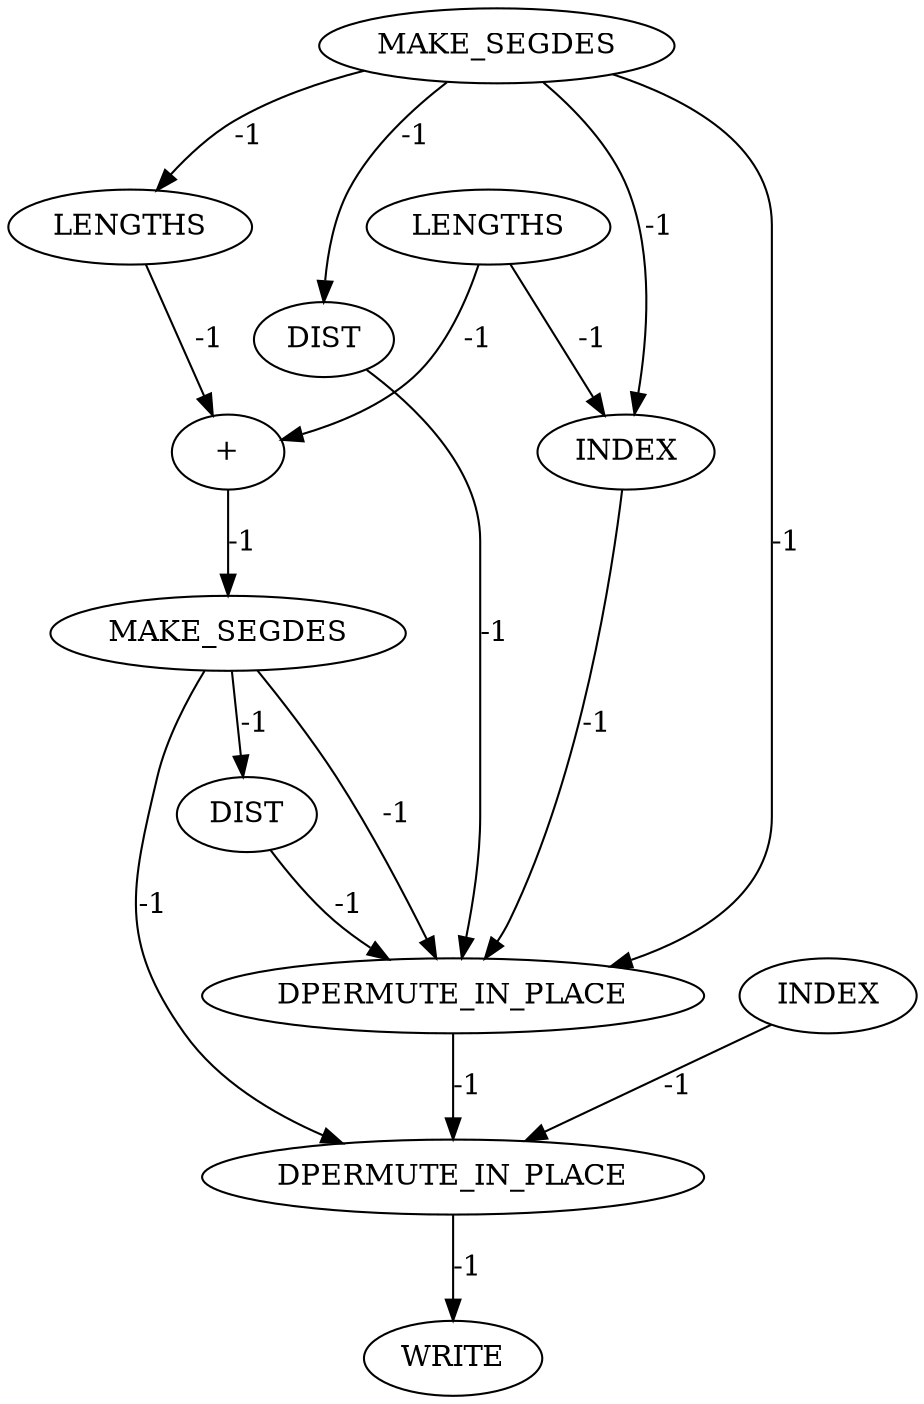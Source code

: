 digraph {
	is_B_INST_4079 [label=LENGTHS cost=0]
	is_B_INST_4087 [label=INDEX cost=0]
	is_B_INST_6643 [label=DPERMUTE_IN_PLACE cost=0]
	is_B_INST_4109 [label=DIST cost=0]
	is_B_INST_4097 [label=LENGTHS cost=0]
	is_B_INST_4065 [label=DIST cost=0]
	is_B_INST_6642 [label=DPERMUTE_IN_PLACE cost=0]
	is_B_INST_4098 [label="+" cost=0]
	is_B_INST_4133 [label=WRITE cost=0]
	is_B_INST_4103 [label=MAKE_SEGDES cost=0]
	is_B_INST_4059 [label=MAKE_SEGDES cost=0]
	is_B_INST_4075 [label=INDEX cost=0]
	is_B_INST_4079 -> is_B_INST_4087 [label=-1 cost=-1]
	is_B_INST_4079 -> is_B_INST_4098 [label=-1 cost=-1]
	is_B_INST_4087 -> is_B_INST_6642 [label=-1 cost=-1]
	is_B_INST_6643 -> is_B_INST_4133 [label=-1 cost=-1]
	is_B_INST_4109 -> is_B_INST_6642 [label=-1 cost=-1]
	is_B_INST_4097 -> is_B_INST_4098 [label=-1 cost=-1]
	is_B_INST_4065 -> is_B_INST_6642 [label=-1 cost=-1]
	is_B_INST_6642 -> is_B_INST_6643 [label=-1 cost=-1]
	is_B_INST_4098 -> is_B_INST_4103 [label=-1 cost=-1]
	is_B_INST_4103 -> is_B_INST_4109 [label=-1 cost=-1]
	is_B_INST_4103 -> is_B_INST_6642 [label=-1 cost=-1]
	is_B_INST_4103 -> is_B_INST_6643 [label=-1 cost=-1]
	is_B_INST_4059 -> is_B_INST_4065 [label=-1 cost=-1]
	is_B_INST_4059 -> is_B_INST_4087 [label=-1 cost=-1]
	is_B_INST_4059 -> is_B_INST_4097 [label=-1 cost=-1]
	is_B_INST_4059 -> is_B_INST_6642 [label=-1 cost=-1]
	is_B_INST_4075 -> is_B_INST_6643 [label=-1 cost=-1]
}
